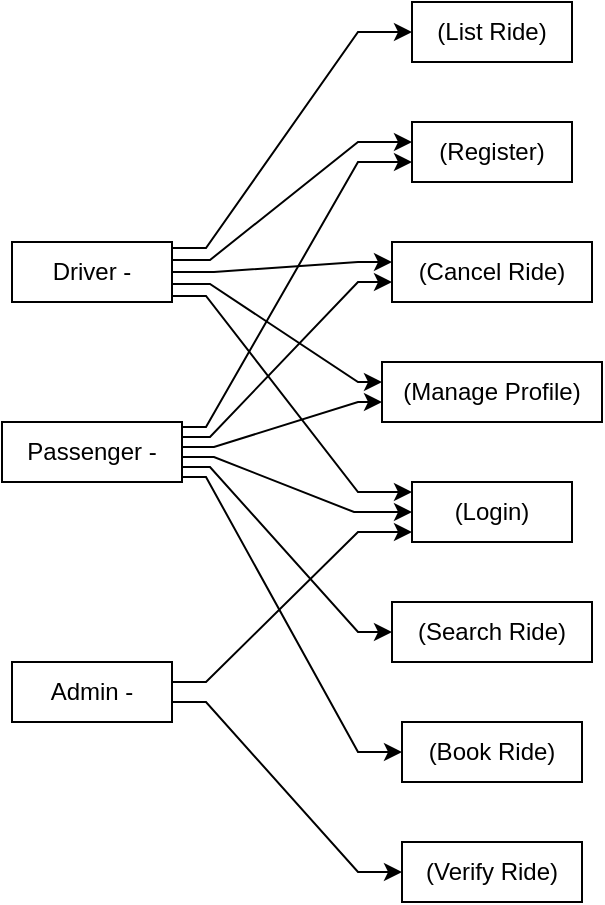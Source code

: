 <mxfile version="24.7.13">
  <diagram name="Page-1" id="JgsxvdWHrSa3M9jzYC9m">
    <mxGraphModel dx="840" dy="477" grid="1" gridSize="10" guides="1" tooltips="1" connect="1" arrows="1" fold="1" page="1" pageScale="1" pageWidth="850" pageHeight="1100" math="0" shadow="0">
      <root>
        <mxCell id="0" />
        <mxCell id="1" parent="0" />
        <mxCell id="jspwhA8KMtk4aRlrw6pM-53" value="Driver -" style="whiteSpace=wrap;html=1;" vertex="1" parent="1">
          <mxGeometry x="275" y="150" width="80" height="30" as="geometry" />
        </mxCell>
        <mxCell id="jspwhA8KMtk4aRlrw6pM-54" value=" (Register)" style="whiteSpace=wrap;html=1;" vertex="1" parent="1">
          <mxGeometry x="475" y="90" width="80" height="30" as="geometry" />
        </mxCell>
        <mxCell id="jspwhA8KMtk4aRlrw6pM-55" value="" style="noEdgeStyle=1;orthogonal=1;rounded=0;" edge="1" source="jspwhA8KMtk4aRlrw6pM-53" target="jspwhA8KMtk4aRlrw6pM-54" parent="1">
          <mxGeometry relative="1" as="geometry">
            <Array as="points">
              <mxPoint x="374" y="159" />
              <mxPoint x="448" y="100" />
            </Array>
          </mxGeometry>
        </mxCell>
        <mxCell id="jspwhA8KMtk4aRlrw6pM-56" value="Passenger -" style="whiteSpace=wrap;html=1;" vertex="1" parent="1">
          <mxGeometry x="270" y="240" width="90" height="30" as="geometry" />
        </mxCell>
        <mxCell id="jspwhA8KMtk4aRlrw6pM-57" value="" style="noEdgeStyle=1;orthogonal=1;rounded=0;" edge="1" source="jspwhA8KMtk4aRlrw6pM-56" target="jspwhA8KMtk4aRlrw6pM-54" parent="1">
          <mxGeometry relative="1" as="geometry">
            <Array as="points">
              <mxPoint x="372" y="242.5" />
              <mxPoint x="448" y="110" />
            </Array>
          </mxGeometry>
        </mxCell>
        <mxCell id="jspwhA8KMtk4aRlrw6pM-58" value=" (Login)" style="whiteSpace=wrap;html=1;" vertex="1" parent="1">
          <mxGeometry x="475" y="270" width="80" height="30" as="geometry" />
        </mxCell>
        <mxCell id="jspwhA8KMtk4aRlrw6pM-59" value="" style="noEdgeStyle=1;orthogonal=1;rounded=0;" edge="1" source="jspwhA8KMtk4aRlrw6pM-53" target="jspwhA8KMtk4aRlrw6pM-58" parent="1">
          <mxGeometry relative="1" as="geometry">
            <Array as="points">
              <mxPoint x="372" y="177" />
              <mxPoint x="448" y="275" />
            </Array>
          </mxGeometry>
        </mxCell>
        <mxCell id="jspwhA8KMtk4aRlrw6pM-60" value="" style="noEdgeStyle=1;orthogonal=1;rounded=0;" edge="1" source="jspwhA8KMtk4aRlrw6pM-56" target="jspwhA8KMtk4aRlrw6pM-58" parent="1">
          <mxGeometry relative="1" as="geometry">
            <Array as="points">
              <mxPoint x="376" y="257.5" />
              <mxPoint x="446" y="285" />
            </Array>
          </mxGeometry>
        </mxCell>
        <mxCell id="jspwhA8KMtk4aRlrw6pM-61" value="Admin -" style="whiteSpace=wrap;html=1;" vertex="1" parent="1">
          <mxGeometry x="275" y="360" width="80" height="30" as="geometry" />
        </mxCell>
        <mxCell id="jspwhA8KMtk4aRlrw6pM-62" value="" style="noEdgeStyle=1;orthogonal=1;rounded=0;" edge="1" source="jspwhA8KMtk4aRlrw6pM-61" target="jspwhA8KMtk4aRlrw6pM-58" parent="1">
          <mxGeometry relative="1" as="geometry">
            <Array as="points">
              <mxPoint x="372" y="370" />
              <mxPoint x="448" y="295" />
            </Array>
          </mxGeometry>
        </mxCell>
        <mxCell id="jspwhA8KMtk4aRlrw6pM-63" value=" (List Ride)" style="whiteSpace=wrap;html=1;" vertex="1" parent="1">
          <mxGeometry x="475" y="30" width="80" height="30" as="geometry" />
        </mxCell>
        <mxCell id="jspwhA8KMtk4aRlrw6pM-64" value="" style="noEdgeStyle=1;orthogonal=1;rounded=0;" edge="1" source="jspwhA8KMtk4aRlrw6pM-53" target="jspwhA8KMtk4aRlrw6pM-63" parent="1">
          <mxGeometry relative="1" as="geometry">
            <Array as="points">
              <mxPoint x="372" y="153" />
              <mxPoint x="448" y="45" />
            </Array>
          </mxGeometry>
        </mxCell>
        <mxCell id="jspwhA8KMtk4aRlrw6pM-65" value=" (Search Ride)" style="whiteSpace=wrap;html=1;" vertex="1" parent="1">
          <mxGeometry x="465" y="330" width="100" height="30" as="geometry" />
        </mxCell>
        <mxCell id="jspwhA8KMtk4aRlrw6pM-66" value="" style="noEdgeStyle=1;orthogonal=1;rounded=0;" edge="1" source="jspwhA8KMtk4aRlrw6pM-56" target="jspwhA8KMtk4aRlrw6pM-65" parent="1">
          <mxGeometry relative="1" as="geometry">
            <Array as="points">
              <mxPoint x="374" y="262.5" />
              <mxPoint x="448" y="345" />
            </Array>
          </mxGeometry>
        </mxCell>
        <mxCell id="jspwhA8KMtk4aRlrw6pM-67" value=" (Book Ride)" style="whiteSpace=wrap;html=1;" vertex="1" parent="1">
          <mxGeometry x="470" y="390" width="90" height="30" as="geometry" />
        </mxCell>
        <mxCell id="jspwhA8KMtk4aRlrw6pM-68" value="" style="noEdgeStyle=1;orthogonal=1;rounded=0;" edge="1" source="jspwhA8KMtk4aRlrw6pM-56" target="jspwhA8KMtk4aRlrw6pM-67" parent="1">
          <mxGeometry relative="1" as="geometry">
            <Array as="points">
              <mxPoint x="372" y="267.5" />
              <mxPoint x="448" y="405" />
            </Array>
          </mxGeometry>
        </mxCell>
        <mxCell id="jspwhA8KMtk4aRlrw6pM-69" value=" (Cancel Ride)" style="whiteSpace=wrap;html=1;" vertex="1" parent="1">
          <mxGeometry x="465" y="150" width="100" height="30" as="geometry" />
        </mxCell>
        <mxCell id="jspwhA8KMtk4aRlrw6pM-70" value="" style="noEdgeStyle=1;orthogonal=1;rounded=0;" edge="1" source="jspwhA8KMtk4aRlrw6pM-56" target="jspwhA8KMtk4aRlrw6pM-69" parent="1">
          <mxGeometry relative="1" as="geometry">
            <Array as="points">
              <mxPoint x="374" y="247.5" />
              <mxPoint x="448" y="170" />
            </Array>
          </mxGeometry>
        </mxCell>
        <mxCell id="jspwhA8KMtk4aRlrw6pM-71" value="" style="noEdgeStyle=1;orthogonal=1;rounded=0;" edge="1" source="jspwhA8KMtk4aRlrw6pM-53" target="jspwhA8KMtk4aRlrw6pM-69" parent="1">
          <mxGeometry relative="1" as="geometry">
            <Array as="points">
              <mxPoint x="376" y="165" />
              <mxPoint x="448" y="160" />
            </Array>
          </mxGeometry>
        </mxCell>
        <mxCell id="jspwhA8KMtk4aRlrw6pM-72" value=" (Manage Profile)" style="whiteSpace=wrap;html=1;" vertex="1" parent="1">
          <mxGeometry x="460" y="210" width="110" height="30" as="geometry" />
        </mxCell>
        <mxCell id="jspwhA8KMtk4aRlrw6pM-73" value="" style="noEdgeStyle=1;orthogonal=1;rounded=0;" edge="1" source="jspwhA8KMtk4aRlrw6pM-53" target="jspwhA8KMtk4aRlrw6pM-72" parent="1">
          <mxGeometry relative="1" as="geometry">
            <Array as="points">
              <mxPoint x="374" y="171" />
              <mxPoint x="448" y="220" />
            </Array>
          </mxGeometry>
        </mxCell>
        <mxCell id="jspwhA8KMtk4aRlrw6pM-74" value="" style="noEdgeStyle=1;orthogonal=1;rounded=0;" edge="1" source="jspwhA8KMtk4aRlrw6pM-56" target="jspwhA8KMtk4aRlrw6pM-72" parent="1">
          <mxGeometry relative="1" as="geometry">
            <Array as="points">
              <mxPoint x="376" y="252.5" />
              <mxPoint x="448" y="230" />
            </Array>
          </mxGeometry>
        </mxCell>
        <mxCell id="jspwhA8KMtk4aRlrw6pM-75" value=" (Verify Ride)" style="whiteSpace=wrap;html=1;" vertex="1" parent="1">
          <mxGeometry x="470" y="450" width="90" height="30" as="geometry" />
        </mxCell>
        <mxCell id="jspwhA8KMtk4aRlrw6pM-76" value="" style="noEdgeStyle=1;orthogonal=1;rounded=0;" edge="1" source="jspwhA8KMtk4aRlrw6pM-61" target="jspwhA8KMtk4aRlrw6pM-75" parent="1">
          <mxGeometry relative="1" as="geometry">
            <Array as="points">
              <mxPoint x="372" y="380" />
              <mxPoint x="448" y="465" />
            </Array>
          </mxGeometry>
        </mxCell>
      </root>
    </mxGraphModel>
  </diagram>
</mxfile>
